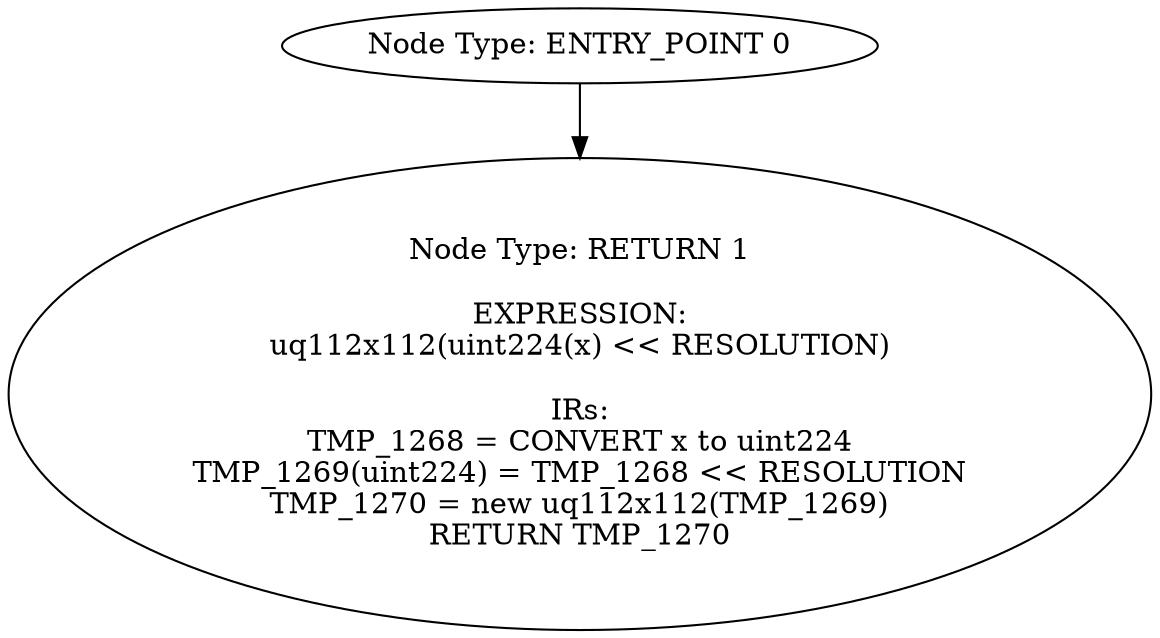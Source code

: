 digraph{
0[label="Node Type: ENTRY_POINT 0
"];
0->1;
1[label="Node Type: RETURN 1

EXPRESSION:
uq112x112(uint224(x) << RESOLUTION)

IRs:
TMP_1268 = CONVERT x to uint224
TMP_1269(uint224) = TMP_1268 << RESOLUTION
TMP_1270 = new uq112x112(TMP_1269)
RETURN TMP_1270"];
}
